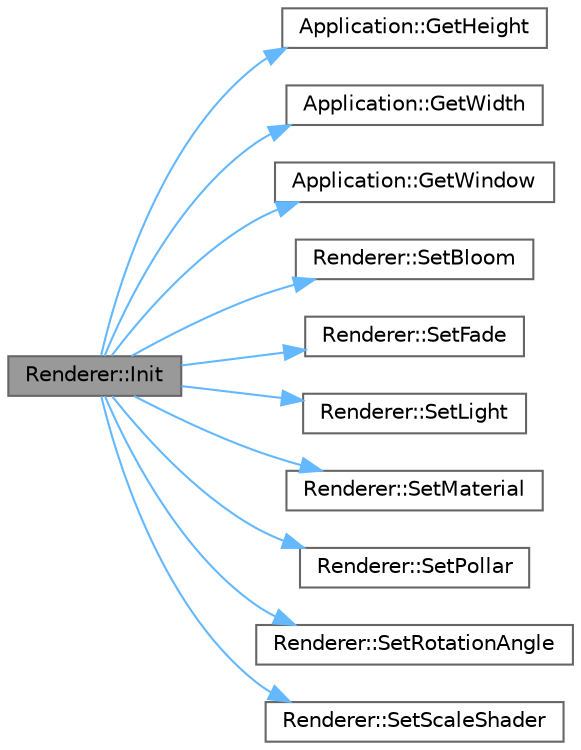 digraph "Renderer::Init"
{
 // LATEX_PDF_SIZE
  bgcolor="transparent";
  edge [fontname=Helvetica,fontsize=10,labelfontname=Helvetica,labelfontsize=10];
  node [fontname=Helvetica,fontsize=10,shape=box,height=0.2,width=0.4];
  rankdir="LR";
  Node1 [id="Node000001",label="Renderer::Init",height=0.2,width=0.4,color="gray40", fillcolor="grey60", style="filled", fontcolor="black",tooltip="レンダラの初期化"];
  Node1 -> Node2 [id="edge11_Node000001_Node000002",color="steelblue1",style="solid",tooltip=" "];
  Node2 [id="Node000002",label="Application::GetHeight",height=0.2,width=0.4,color="grey40", fillcolor="white", style="filled",URL="$class_application.html#ae085a9a312a31aef1a977278990d5b75",tooltip="ウィンドウの縦幅を取得します。"];
  Node1 -> Node3 [id="edge12_Node000001_Node000003",color="steelblue1",style="solid",tooltip=" "];
  Node3 [id="Node000003",label="Application::GetWidth",height=0.2,width=0.4,color="grey40", fillcolor="white", style="filled",URL="$class_application.html#ab2494802d94ddf0a8b1d06a87fa978be",tooltip="ウィンドウの横幅を取得します。"];
  Node1 -> Node4 [id="edge13_Node000001_Node000004",color="steelblue1",style="solid",tooltip=" "];
  Node4 [id="Node000004",label="Application::GetWindow",height=0.2,width=0.4,color="grey40", fillcolor="white", style="filled",URL="$class_application.html#a4405615fab25f11b885965f9da10e67c",tooltip="ウィンドウハンドルを取得します。"];
  Node1 -> Node5 [id="edge14_Node000001_Node000005",color="steelblue1",style="solid",tooltip=" "];
  Node5 [id="Node000005",label="Renderer::SetBloom",height=0.2,width=0.4,color="grey40", fillcolor="white", style="filled",URL="$class_renderer.html#a552e50362ba52ba2458fbef7b371059b",tooltip="ブルーム情報を設定"];
  Node1 -> Node6 [id="edge15_Node000001_Node000006",color="steelblue1",style="solid",tooltip=" "];
  Node6 [id="Node000006",label="Renderer::SetFade",height=0.2,width=0.4,color="grey40", fillcolor="white", style="filled",URL="$class_renderer.html#a851b0f5b65140e5a14486444442a5ae1",tooltip="フェード情報を設定"];
  Node1 -> Node7 [id="edge16_Node000001_Node000007",color="steelblue1",style="solid",tooltip=" "];
  Node7 [id="Node000007",label="Renderer::SetLight",height=0.2,width=0.4,color="grey40", fillcolor="white", style="filled",URL="$class_renderer.html#a5280947836485d67cab32e71ce274296",tooltip="光源情報を設定"];
  Node1 -> Node8 [id="edge17_Node000001_Node000008",color="steelblue1",style="solid",tooltip=" "];
  Node8 [id="Node000008",label="Renderer::SetMaterial",height=0.2,width=0.4,color="grey40", fillcolor="white", style="filled",URL="$class_renderer.html#a31420e0b83fe3ae5106c68c00a7bc1a7",tooltip="マテリアルを設定"];
  Node1 -> Node9 [id="edge18_Node000001_Node000009",color="steelblue1",style="solid",tooltip=" "];
  Node9 [id="Node000009",label="Renderer::SetPollar",height=0.2,width=0.4,color="grey40", fillcolor="white", style="filled",URL="$class_renderer.html#a37bf91b44a6ed121ce66a8530532ada3",tooltip="Pollar（円環ゲージ）情報を設定"];
  Node1 -> Node10 [id="edge19_Node000001_Node000010",color="steelblue1",style="solid",tooltip=" "];
  Node10 [id="Node000010",label="Renderer::SetRotationAngle",height=0.2,width=0.4,color="grey40", fillcolor="white", style="filled",URL="$class_renderer.html#a38b88173e3a9931860dd95ebabbe0c3b",tooltip="回転角度情報を設定"];
  Node1 -> Node11 [id="edge20_Node000001_Node000011",color="steelblue1",style="solid",tooltip=" "];
  Node11 [id="Node000011",label="Renderer::SetScaleShader",height=0.2,width=0.4,color="grey40", fillcolor="white", style="filled",URL="$class_renderer.html#a5f22e7a2c0a799ee751372a5aba5c397",tooltip="スケールシェーダ情報を設定"];
}
